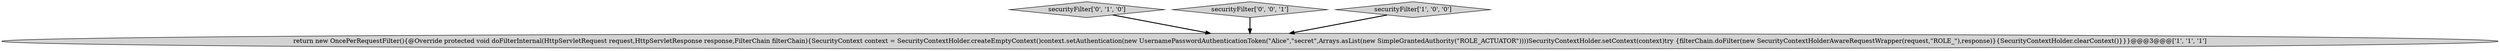 digraph {
2 [style = filled, label = "securityFilter['0', '1', '0']", fillcolor = lightgray, shape = diamond image = "AAA0AAABBB2BBB"];
3 [style = filled, label = "securityFilter['0', '0', '1']", fillcolor = lightgray, shape = diamond image = "AAA0AAABBB3BBB"];
0 [style = filled, label = "securityFilter['1', '0', '0']", fillcolor = lightgray, shape = diamond image = "AAA0AAABBB1BBB"];
1 [style = filled, label = "return new OncePerRequestFilter(){@Override protected void doFilterInternal(HttpServletRequest request,HttpServletResponse response,FilterChain filterChain){SecurityContext context = SecurityContextHolder.createEmptyContext()context.setAuthentication(new UsernamePasswordAuthenticationToken(\"Alice\",\"secret\",Arrays.asList(new SimpleGrantedAuthority(\"ROLE_ACTUATOR\"))))SecurityContextHolder.setContext(context)try {filterChain.doFilter(new SecurityContextHolderAwareRequestWrapper(request,\"ROLE_\"),response)}{SecurityContextHolder.clearContext()}}}@@@3@@@['1', '1', '1']", fillcolor = lightgray, shape = ellipse image = "AAA0AAABBB1BBB"];
0->1 [style = bold, label=""];
2->1 [style = bold, label=""];
3->1 [style = bold, label=""];
}
